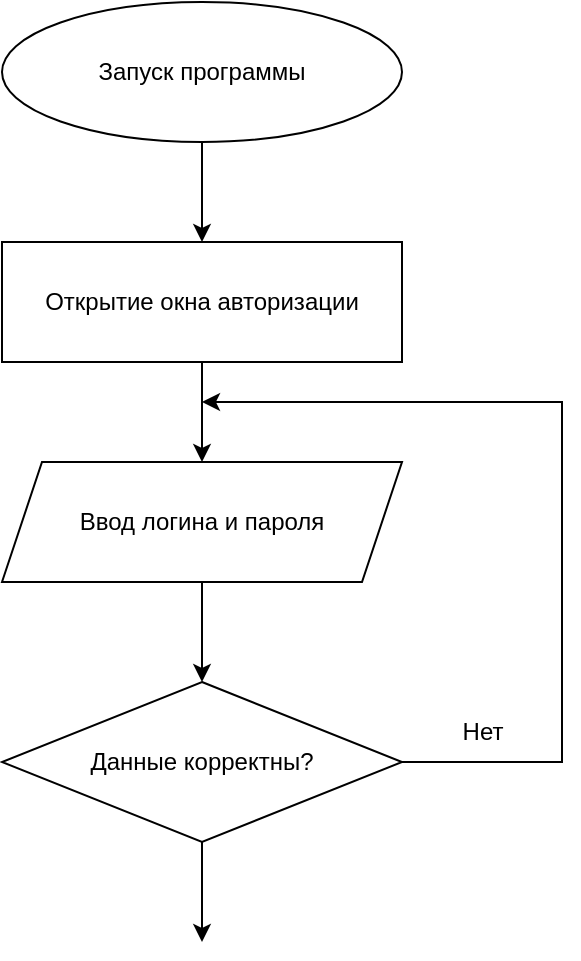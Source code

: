 <mxfile version="23.1.5" type="device">
  <diagram name="Страница — 1" id="29I3gH4TEOAGA29iw5Uk">
    <mxGraphModel dx="1313" dy="776" grid="1" gridSize="10" guides="1" tooltips="1" connect="1" arrows="1" fold="1" page="0" pageScale="1" pageWidth="827" pageHeight="1169" math="0" shadow="0">
      <root>
        <mxCell id="0" />
        <mxCell id="1" parent="0" />
        <mxCell id="4RAQeWetTj49GyBPfkjg-2" style="edgeStyle=orthogonalEdgeStyle;rounded=0;orthogonalLoop=1;jettySize=auto;html=1;" edge="1" parent="1" source="4RAQeWetTj49GyBPfkjg-1" target="4RAQeWetTj49GyBPfkjg-3">
          <mxGeometry relative="1" as="geometry">
            <mxPoint x="380" y="160" as="targetPoint" />
          </mxGeometry>
        </mxCell>
        <mxCell id="4RAQeWetTj49GyBPfkjg-1" value="Запуск программы" style="ellipse;whiteSpace=wrap;html=1;" vertex="1" parent="1">
          <mxGeometry x="280" y="50" width="200" height="70" as="geometry" />
        </mxCell>
        <mxCell id="4RAQeWetTj49GyBPfkjg-4" style="edgeStyle=orthogonalEdgeStyle;rounded=0;orthogonalLoop=1;jettySize=auto;html=1;" edge="1" parent="1" source="4RAQeWetTj49GyBPfkjg-3" target="4RAQeWetTj49GyBPfkjg-5">
          <mxGeometry relative="1" as="geometry">
            <mxPoint x="380" y="280" as="targetPoint" />
          </mxGeometry>
        </mxCell>
        <mxCell id="4RAQeWetTj49GyBPfkjg-3" value="Открытие окна авторизации" style="rounded=0;whiteSpace=wrap;html=1;" vertex="1" parent="1">
          <mxGeometry x="280" y="170" width="200" height="60" as="geometry" />
        </mxCell>
        <mxCell id="4RAQeWetTj49GyBPfkjg-6" style="edgeStyle=orthogonalEdgeStyle;rounded=0;orthogonalLoop=1;jettySize=auto;html=1;" edge="1" parent="1" source="4RAQeWetTj49GyBPfkjg-5" target="4RAQeWetTj49GyBPfkjg-7">
          <mxGeometry relative="1" as="geometry">
            <mxPoint x="380" y="400" as="targetPoint" />
          </mxGeometry>
        </mxCell>
        <mxCell id="4RAQeWetTj49GyBPfkjg-5" value="Ввод логина и пароля" style="shape=parallelogram;perimeter=parallelogramPerimeter;whiteSpace=wrap;html=1;fixedSize=1;" vertex="1" parent="1">
          <mxGeometry x="280" y="280" width="200" height="60" as="geometry" />
        </mxCell>
        <mxCell id="4RAQeWetTj49GyBPfkjg-8" style="edgeStyle=orthogonalEdgeStyle;rounded=0;orthogonalLoop=1;jettySize=auto;html=1;" edge="1" parent="1" source="4RAQeWetTj49GyBPfkjg-7">
          <mxGeometry relative="1" as="geometry">
            <mxPoint x="380" y="250" as="targetPoint" />
            <Array as="points">
              <mxPoint x="560" y="430" />
              <mxPoint x="560" y="250" />
              <mxPoint x="380" y="250" />
            </Array>
          </mxGeometry>
        </mxCell>
        <mxCell id="4RAQeWetTj49GyBPfkjg-11" style="edgeStyle=orthogonalEdgeStyle;rounded=0;orthogonalLoop=1;jettySize=auto;html=1;" edge="1" parent="1" source="4RAQeWetTj49GyBPfkjg-7">
          <mxGeometry relative="1" as="geometry">
            <mxPoint x="380" y="520" as="targetPoint" />
          </mxGeometry>
        </mxCell>
        <mxCell id="4RAQeWetTj49GyBPfkjg-7" value="Данные корректны?" style="rhombus;whiteSpace=wrap;html=1;" vertex="1" parent="1">
          <mxGeometry x="280" y="390" width="200" height="80" as="geometry" />
        </mxCell>
        <mxCell id="4RAQeWetTj49GyBPfkjg-9" value="Нет" style="text;html=1;align=center;verticalAlign=middle;resizable=0;points=[];autosize=1;strokeColor=none;fillColor=none;" vertex="1" parent="1">
          <mxGeometry x="500" y="400" width="40" height="30" as="geometry" />
        </mxCell>
      </root>
    </mxGraphModel>
  </diagram>
</mxfile>
